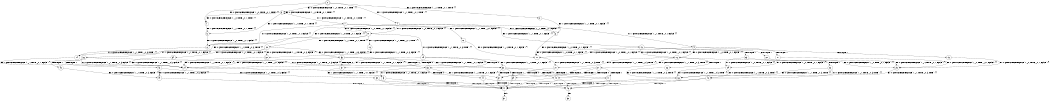 digraph BCG {
size = "7, 10.5";
center = TRUE;
node [shape = circle];
0 [peripheries = 2];
0 -> 1 [label = "EX !0 !ATOMIC_EXCH_BRANCH (1, +0, TRUE, +0, 1, TRUE) !{}"];
0 -> 2 [label = "EX !1 !ATOMIC_EXCH_BRANCH (1, +1, TRUE, +0, 1, TRUE) !{}"];
0 -> 3 [label = "EX !0 !ATOMIC_EXCH_BRANCH (1, +0, TRUE, +0, 1, TRUE) !{}"];
0 -> 4 [label = "EX !1 !ATOMIC_EXCH_BRANCH (1, +1, TRUE, +0, 1, TRUE) !{}"];
1 -> 5 [label = "EX !1 !ATOMIC_EXCH_BRANCH (1, +1, TRUE, +0, 1, TRUE) !{}"];
2 -> 6 [label = "EX !1 !ATOMIC_EXCH_BRANCH (1, +1, TRUE, +0, 1, FALSE) !{}"];
3 -> 1 [label = "EX !0 !ATOMIC_EXCH_BRANCH (1, +0, TRUE, +0, 1, TRUE) !{}"];
3 -> 5 [label = "EX !1 !ATOMIC_EXCH_BRANCH (1, +1, TRUE, +0, 1, TRUE) !{}"];
3 -> 3 [label = "EX !0 !ATOMIC_EXCH_BRANCH (1, +0, TRUE, +0, 1, TRUE) !{}"];
3 -> 7 [label = "EX !1 !ATOMIC_EXCH_BRANCH (1, +1, TRUE, +0, 1, TRUE) !{}"];
4 -> 6 [label = "EX !1 !ATOMIC_EXCH_BRANCH (1, +1, TRUE, +0, 1, FALSE) !{}"];
4 -> 8 [label = "EX !0 !ATOMIC_EXCH_BRANCH (1, +0, TRUE, +0, 1, FALSE) !{}"];
4 -> 9 [label = "EX !1 !ATOMIC_EXCH_BRANCH (1, +1, TRUE, +0, 1, FALSE) !{}"];
4 -> 10 [label = "EX !0 !ATOMIC_EXCH_BRANCH (1, +0, TRUE, +0, 1, FALSE) !{}"];
5 -> 8 [label = "EX !0 !ATOMIC_EXCH_BRANCH (1, +0, TRUE, +0, 1, FALSE) !{}"];
6 -> 11 [label = "EX !0 !ATOMIC_EXCH_BRANCH (1, +0, TRUE, +0, 1, FALSE) !{}"];
7 -> 8 [label = "EX !0 !ATOMIC_EXCH_BRANCH (1, +0, TRUE, +0, 1, FALSE) !{}"];
7 -> 12 [label = "EX !1 !ATOMIC_EXCH_BRANCH (1, +1, TRUE, +0, 1, FALSE) !{}"];
7 -> 10 [label = "EX !0 !ATOMIC_EXCH_BRANCH (1, +0, TRUE, +0, 1, FALSE) !{}"];
7 -> 13 [label = "EX !1 !ATOMIC_EXCH_BRANCH (1, +1, TRUE, +0, 1, FALSE) !{}"];
8 -> 14 [label = "EX !0 !ATOMIC_EXCH_BRANCH (1, +1, TRUE, +0, 3, TRUE) !{}"];
9 -> 11 [label = "EX !0 !ATOMIC_EXCH_BRANCH (1, +0, TRUE, +0, 1, FALSE) !{}"];
9 -> 15 [label = "TERMINATE !1"];
9 -> 16 [label = "EX !0 !ATOMIC_EXCH_BRANCH (1, +0, TRUE, +0, 1, FALSE) !{}"];
9 -> 17 [label = "TERMINATE !1"];
10 -> 14 [label = "EX !0 !ATOMIC_EXCH_BRANCH (1, +1, TRUE, +0, 3, TRUE) !{}"];
10 -> 18 [label = "EX !1 !ATOMIC_EXCH_BRANCH (1, +1, TRUE, +0, 1, TRUE) !{}"];
10 -> 19 [label = "EX !0 !ATOMIC_EXCH_BRANCH (1, +1, TRUE, +0, 3, TRUE) !{}"];
10 -> 20 [label = "EX !1 !ATOMIC_EXCH_BRANCH (1, +1, TRUE, +0, 1, TRUE) !{}"];
11 -> 21 [label = "EX !0 !ATOMIC_EXCH_BRANCH (1, +1, TRUE, +0, 3, TRUE) !{}"];
12 -> 11 [label = "EX !0 !ATOMIC_EXCH_BRANCH (1, +0, TRUE, +0, 1, FALSE) !{}"];
13 -> 11 [label = "EX !0 !ATOMIC_EXCH_BRANCH (1, +0, TRUE, +0, 1, FALSE) !{}"];
13 -> 22 [label = "TERMINATE !1"];
13 -> 16 [label = "EX !0 !ATOMIC_EXCH_BRANCH (1, +0, TRUE, +0, 1, FALSE) !{}"];
13 -> 23 [label = "TERMINATE !1"];
14 -> 24 [label = "EX !1 !ATOMIC_EXCH_BRANCH (1, +1, TRUE, +0, 1, FALSE) !{}"];
15 -> 25 [label = "EX !0 !ATOMIC_EXCH_BRANCH (1, +0, TRUE, +0, 1, FALSE) !{}"];
16 -> 21 [label = "EX !0 !ATOMIC_EXCH_BRANCH (1, +1, TRUE, +0, 3, TRUE) !{}"];
16 -> 26 [label = "TERMINATE !1"];
16 -> 27 [label = "EX !0 !ATOMIC_EXCH_BRANCH (1, +1, TRUE, +0, 3, TRUE) !{}"];
16 -> 28 [label = "TERMINATE !1"];
17 -> 25 [label = "EX !0 !ATOMIC_EXCH_BRANCH (1, +0, TRUE, +0, 1, FALSE) !{}"];
17 -> 29 [label = "EX !0 !ATOMIC_EXCH_BRANCH (1, +0, TRUE, +0, 1, FALSE) !{}"];
18 -> 30 [label = "EX !0 !ATOMIC_EXCH_BRANCH (1, +1, TRUE, +0, 3, FALSE) !{}"];
19 -> 24 [label = "EX !1 !ATOMIC_EXCH_BRANCH (1, +1, TRUE, +0, 1, FALSE) !{}"];
19 -> 31 [label = "TERMINATE !0"];
19 -> 32 [label = "EX !1 !ATOMIC_EXCH_BRANCH (1, +1, TRUE, +0, 1, FALSE) !{}"];
19 -> 33 [label = "TERMINATE !0"];
20 -> 30 [label = "EX !0 !ATOMIC_EXCH_BRANCH (1, +1, TRUE, +0, 3, FALSE) !{}"];
20 -> 34 [label = "EX !1 !ATOMIC_EXCH_BRANCH (1, +1, TRUE, +0, 1, FALSE) !{}"];
20 -> 35 [label = "EX !0 !ATOMIC_EXCH_BRANCH (1, +1, TRUE, +0, 3, FALSE) !{}"];
20 -> 36 [label = "EX !1 !ATOMIC_EXCH_BRANCH (1, +1, TRUE, +0, 1, FALSE) !{}"];
21 -> 37 [label = "TERMINATE !0"];
22 -> 25 [label = "EX !0 !ATOMIC_EXCH_BRANCH (1, +0, TRUE, +0, 1, FALSE) !{}"];
23 -> 25 [label = "EX !0 !ATOMIC_EXCH_BRANCH (1, +0, TRUE, +0, 1, FALSE) !{}"];
23 -> 29 [label = "EX !0 !ATOMIC_EXCH_BRANCH (1, +0, TRUE, +0, 1, FALSE) !{}"];
24 -> 37 [label = "TERMINATE !0"];
25 -> 38 [label = "EX !0 !ATOMIC_EXCH_BRANCH (1, +1, TRUE, +0, 3, TRUE) !{}"];
26 -> 38 [label = "EX !0 !ATOMIC_EXCH_BRANCH (1, +1, TRUE, +0, 3, TRUE) !{}"];
27 -> 37 [label = "TERMINATE !0"];
27 -> 39 [label = "TERMINATE !1"];
27 -> 40 [label = "TERMINATE !0"];
27 -> 41 [label = "TERMINATE !1"];
28 -> 38 [label = "EX !0 !ATOMIC_EXCH_BRANCH (1, +1, TRUE, +0, 3, TRUE) !{}"];
28 -> 42 [label = "EX !0 !ATOMIC_EXCH_BRANCH (1, +1, TRUE, +0, 3, TRUE) !{}"];
29 -> 38 [label = "EX !0 !ATOMIC_EXCH_BRANCH (1, +1, TRUE, +0, 3, TRUE) !{}"];
29 -> 42 [label = "EX !0 !ATOMIC_EXCH_BRANCH (1, +1, TRUE, +0, 3, TRUE) !{}"];
30 -> 24 [label = "EX !1 !ATOMIC_EXCH_BRANCH (1, +1, TRUE, +0, 1, FALSE) !{}"];
31 -> 43 [label = "EX !1 !ATOMIC_EXCH_BRANCH (1, +1, TRUE, +0, 1, FALSE) !{}"];
32 -> 37 [label = "TERMINATE !0"];
32 -> 39 [label = "TERMINATE !1"];
32 -> 40 [label = "TERMINATE !0"];
32 -> 41 [label = "TERMINATE !1"];
33 -> 43 [label = "EX !1 !ATOMIC_EXCH_BRANCH (1, +1, TRUE, +0, 1, FALSE) !{}"];
33 -> 44 [label = "EX !1 !ATOMIC_EXCH_BRANCH (1, +1, TRUE, +0, 1, FALSE) !{}"];
34 -> 24 [label = "EX !0 !ATOMIC_EXCH_BRANCH (1, +1, TRUE, +0, 3, FALSE) !{}"];
35 -> 24 [label = "EX !1 !ATOMIC_EXCH_BRANCH (1, +1, TRUE, +0, 1, FALSE) !{}"];
35 -> 31 [label = "TERMINATE !0"];
35 -> 32 [label = "EX !1 !ATOMIC_EXCH_BRANCH (1, +1, TRUE, +0, 1, FALSE) !{}"];
35 -> 33 [label = "TERMINATE !0"];
36 -> 24 [label = "EX !0 !ATOMIC_EXCH_BRANCH (1, +1, TRUE, +0, 3, FALSE) !{}"];
36 -> 45 [label = "TERMINATE !1"];
36 -> 32 [label = "EX !0 !ATOMIC_EXCH_BRANCH (1, +1, TRUE, +0, 3, FALSE) !{}"];
36 -> 46 [label = "TERMINATE !1"];
37 -> 47 [label = "TERMINATE !1"];
38 -> 47 [label = "TERMINATE !0"];
39 -> 47 [label = "TERMINATE !0"];
40 -> 47 [label = "TERMINATE !1"];
40 -> 48 [label = "TERMINATE !1"];
41 -> 47 [label = "TERMINATE !0"];
41 -> 48 [label = "TERMINATE !0"];
42 -> 47 [label = "TERMINATE !0"];
42 -> 48 [label = "TERMINATE !0"];
43 -> 47 [label = "TERMINATE !1"];
44 -> 47 [label = "TERMINATE !1"];
44 -> 48 [label = "TERMINATE !1"];
45 -> 49 [label = "EX !0 !ATOMIC_EXCH_BRANCH (1, +1, TRUE, +0, 3, FALSE) !{}"];
46 -> 49 [label = "EX !0 !ATOMIC_EXCH_BRANCH (1, +1, TRUE, +0, 3, FALSE) !{}"];
46 -> 50 [label = "EX !0 !ATOMIC_EXCH_BRANCH (1, +1, TRUE, +0, 3, FALSE) !{}"];
47 -> 51 [label = "exit"];
48 -> 52 [label = "exit"];
49 -> 47 [label = "TERMINATE !0"];
50 -> 47 [label = "TERMINATE !0"];
50 -> 48 [label = "TERMINATE !0"];
}
